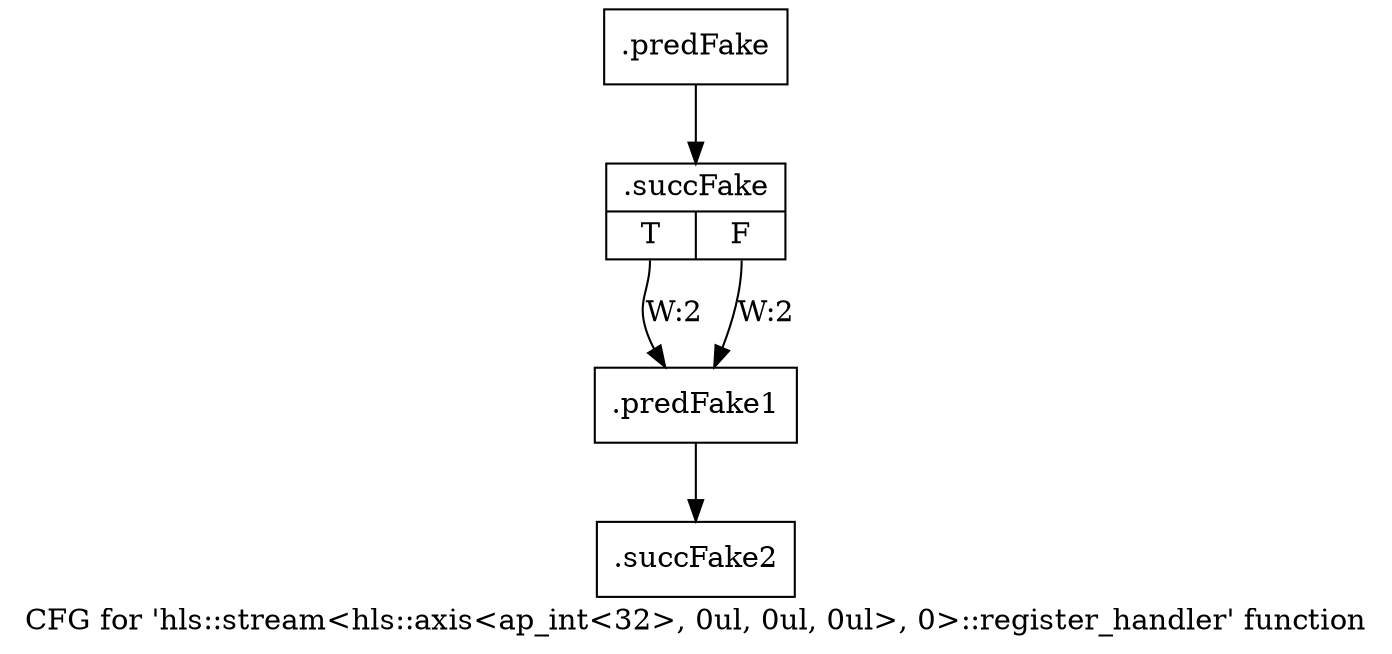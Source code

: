 digraph "CFG for 'hls::stream\<hls::axis\<ap_int\<32\>, 0ul, 0ul, 0ul\>, 0\>::register_handler' function" {
	label="CFG for 'hls::stream\<hls::axis\<ap_int\<32\>, 0ul, 0ul, 0ul\>, 0\>::register_handler' function";

	Node0x4725f30 [shape=record,filename="",linenumber="",label="{.predFake}"];
	Node0x4725f30 -> Node0x483fac0[ callList="" memoryops="" filename="/media/miguel/NewVolume/Linux/Xilinx/Vitis_HLS/2020.2/include/hls_stream_thread_unsafe.h" execusionnum="2"];
	Node0x483fac0 [shape=record,filename="/media/miguel/NewVolume/Linux/Xilinx/Vitis_HLS/2020.2/include/hls_stream_thread_unsafe.h",linenumber="133",label="{.succFake|{<s0>T|<s1>F}}"];
	Node0x483fac0:s0 -> Node0x4726560[label="W:2" callList="" memoryops="" filename="/media/miguel/NewVolume/Linux/Xilinx/Vitis_HLS/2020.2/include/hls_stream_thread_unsafe.h" execusionnum="1"];
	Node0x483fac0:s1 -> Node0x4726560[label="W:2"];
	Node0x4726560 [shape=record,filename="/media/miguel/NewVolume/Linux/Xilinx/Vitis_HLS/2020.2/include/hls_stream_thread_unsafe.h",linenumber="135",label="{.predFake1}"];
	Node0x4726560 -> Node0x483fbc0[ callList="" memoryops="" filename="/media/miguel/NewVolume/Linux/Xilinx/Vitis_HLS/2020.2/include/hls_stream_thread_unsafe.h" execusionnum="2"];
	Node0x483fbc0 [shape=record,filename="/media/miguel/NewVolume/Linux/Xilinx/Vitis_HLS/2020.2/include/hls_stream_thread_unsafe.h",linenumber="136",label="{.succFake2}"];
}
